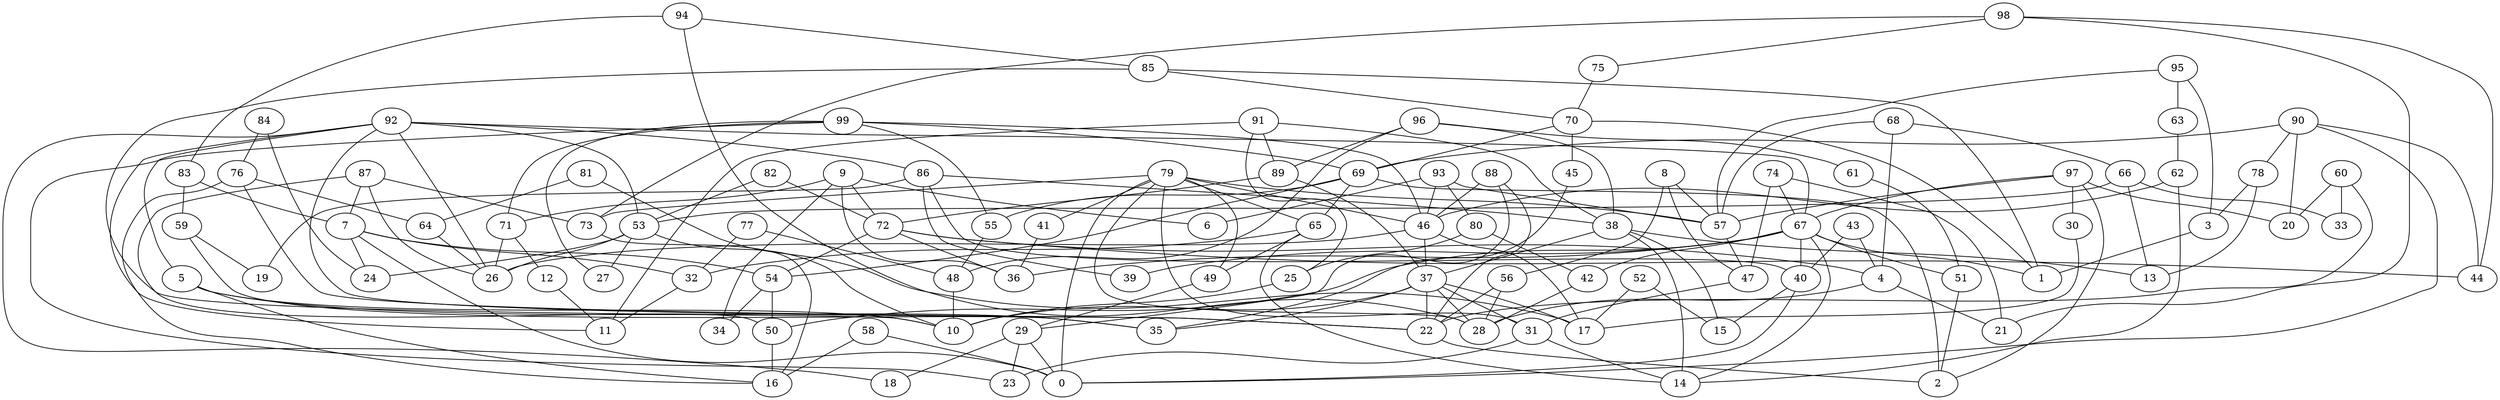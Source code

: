 digraph GG_graph {

subgraph G_graph {
edge [color = black]
"63" -> "62" [dir = none]
"93" -> "80" [dir = none]
"93" -> "46" [dir = none]
"93" -> "57" [dir = none]
"93" -> "6" [dir = none]
"94" -> "83" [dir = none]
"94" -> "85" [dir = none]
"94" -> "28" [dir = none]
"88" -> "29" [dir = none]
"88" -> "46" [dir = none]
"88" -> "22" [dir = none]
"68" -> "4" [dir = none]
"68" -> "57" [dir = none]
"68" -> "66" [dir = none]
"54" -> "50" [dir = none]
"54" -> "34" [dir = none]
"8" -> "56" [dir = none]
"8" -> "57" [dir = none]
"8" -> "47" [dir = none]
"91" -> "38" [dir = none]
"91" -> "25" [dir = none]
"91" -> "89" [dir = none]
"91" -> "11" [dir = none]
"66" -> "13" [dir = none]
"66" -> "33" [dir = none]
"66" -> "53" [dir = none]
"70" -> "45" [dir = none]
"70" -> "69" [dir = none]
"70" -> "1" [dir = none]
"25" -> "10" [dir = none]
"87" -> "73" [dir = none]
"87" -> "26" [dir = none]
"87" -> "7" [dir = none]
"87" -> "50" [dir = none]
"59" -> "19" [dir = none]
"59" -> "35" [dir = none]
"50" -> "16" [dir = none]
"67" -> "51" [dir = none]
"67" -> "1" [dir = none]
"67" -> "50" [dir = none]
"67" -> "40" [dir = none]
"67" -> "14" [dir = none]
"67" -> "39" [dir = none]
"67" -> "42" [dir = none]
"67" -> "36" [dir = none]
"61" -> "51" [dir = none]
"38" -> "14" [dir = none]
"38" -> "37" [dir = none]
"38" -> "15" [dir = none]
"38" -> "13" [dir = none]
"92" -> "11" [dir = none]
"92" -> "86" [dir = none]
"92" -> "53" [dir = none]
"92" -> "22" [dir = none]
"92" -> "18" [dir = none]
"92" -> "5" [dir = none]
"92" -> "67" [dir = none]
"92" -> "26" [dir = none]
"71" -> "12" [dir = none]
"71" -> "26" [dir = none]
"97" -> "20" [dir = none]
"97" -> "2" [dir = none]
"97" -> "67" [dir = none]
"97" -> "30" [dir = none]
"97" -> "57" [dir = none]
"12" -> "11" [dir = none]
"56" -> "28" [dir = none]
"56" -> "22" [dir = none]
"79" -> "65" [dir = none]
"79" -> "57" [dir = none]
"79" -> "0" [dir = none]
"79" -> "46" [dir = none]
"79" -> "73" [dir = none]
"79" -> "31" [dir = none]
"79" -> "28" [dir = none]
"79" -> "41" [dir = none]
"79" -> "49" [dir = none]
"64" -> "26" [dir = none]
"51" -> "2" [dir = none]
"82" -> "72" [dir = none]
"82" -> "53" [dir = none]
"98" -> "21" [dir = none]
"98" -> "73" [dir = none]
"98" -> "44" [dir = none]
"98" -> "75" [dir = none]
"89" -> "72" [dir = none]
"89" -> "37" [dir = none]
"72" -> "36" [dir = none]
"72" -> "4" [dir = none]
"72" -> "54" [dir = none]
"72" -> "44" [dir = none]
"53" -> "26" [dir = none]
"53" -> "27" [dir = none]
"53" -> "10" [dir = none]
"53" -> "24" [dir = none]
"69" -> "54" [dir = none]
"69" -> "2" [dir = none]
"69" -> "65" [dir = none]
"69" -> "55" [dir = none]
"95" -> "63" [dir = none]
"95" -> "3" [dir = none]
"95" -> "57" [dir = none]
"81" -> "17" [dir = none]
"81" -> "64" [dir = none]
"45" -> "35" [dir = none]
"31" -> "14" [dir = none]
"31" -> "23" [dir = none]
"57" -> "47" [dir = none]
"90" -> "78" [dir = none]
"90" -> "44" [dir = none]
"90" -> "0" [dir = none]
"90" -> "69" [dir = none]
"90" -> "20" [dir = none]
"49" -> "29" [dir = none]
"42" -> "28" [dir = none]
"80" -> "25" [dir = none]
"80" -> "42" [dir = none]
"4" -> "21" [dir = none]
"4" -> "28" [dir = none]
"76" -> "16" [dir = none]
"76" -> "22" [dir = none]
"76" -> "64" [dir = none]
"77" -> "48" [dir = none]
"77" -> "32" [dir = none]
"41" -> "36" [dir = none]
"83" -> "59" [dir = none]
"83" -> "7" [dir = none]
"65" -> "49" [dir = none]
"65" -> "32" [dir = none]
"65" -> "14" [dir = none]
"7" -> "24" [dir = none]
"7" -> "32" [dir = none]
"7" -> "54" [dir = none]
"7" -> "0" [dir = none]
"73" -> "16" [dir = none]
"75" -> "70" [dir = none]
"32" -> "11" [dir = none]
"58" -> "0" [dir = none]
"58" -> "16" [dir = none]
"84" -> "24" [dir = none]
"84" -> "76" [dir = none]
"30" -> "17" [dir = none]
"62" -> "46" [dir = none]
"62" -> "14" [dir = none]
"3" -> "1" [dir = none]
"40" -> "15" [dir = none]
"40" -> "0" [dir = none]
"78" -> "13" [dir = none]
"78" -> "3" [dir = none]
"74" -> "47" [dir = none]
"74" -> "67" [dir = none]
"74" -> "21" [dir = none]
"99" -> "55" [dir = none]
"99" -> "46" [dir = none]
"99" -> "69" [dir = none]
"99" -> "23" [dir = none]
"99" -> "27" [dir = none]
"29" -> "23" [dir = none]
"29" -> "0" [dir = none]
"29" -> "18" [dir = none]
"52" -> "17" [dir = none]
"52" -> "15" [dir = none]
"9" -> "6" [dir = none]
"9" -> "34" [dir = none]
"9" -> "72" [dir = none]
"9" -> "36" [dir = none]
"9" -> "71" [dir = none]
"48" -> "10" [dir = none]
"5" -> "35" [dir = none]
"5" -> "10" [dir = none]
"5" -> "16" [dir = none]
"85" -> "1" [dir = none]
"85" -> "70" [dir = none]
"85" -> "10" [dir = none]
"22" -> "2" [dir = none]
"60" -> "22" [dir = none]
"60" -> "20" [dir = none]
"60" -> "33" [dir = none]
"46" -> "37" [dir = none]
"46" -> "26" [dir = none]
"46" -> "17" [dir = none]
"37" -> "22" [dir = none]
"37" -> "17" [dir = none]
"37" -> "28" [dir = none]
"37" -> "31" [dir = none]
"37" -> "35" [dir = none]
"37" -> "10" [dir = none]
"47" -> "31" [dir = none]
"96" -> "48" [dir = none]
"96" -> "89" [dir = none]
"96" -> "38" [dir = none]
"96" -> "61" [dir = none]
"43" -> "4" [dir = none]
"43" -> "40" [dir = none]
"86" -> "38" [dir = none]
"86" -> "39" [dir = none]
"86" -> "40" [dir = none]
"86" -> "19" [dir = none]
"55" -> "48" [dir = none]
"99" -> "71" [dir = none]
}

}

